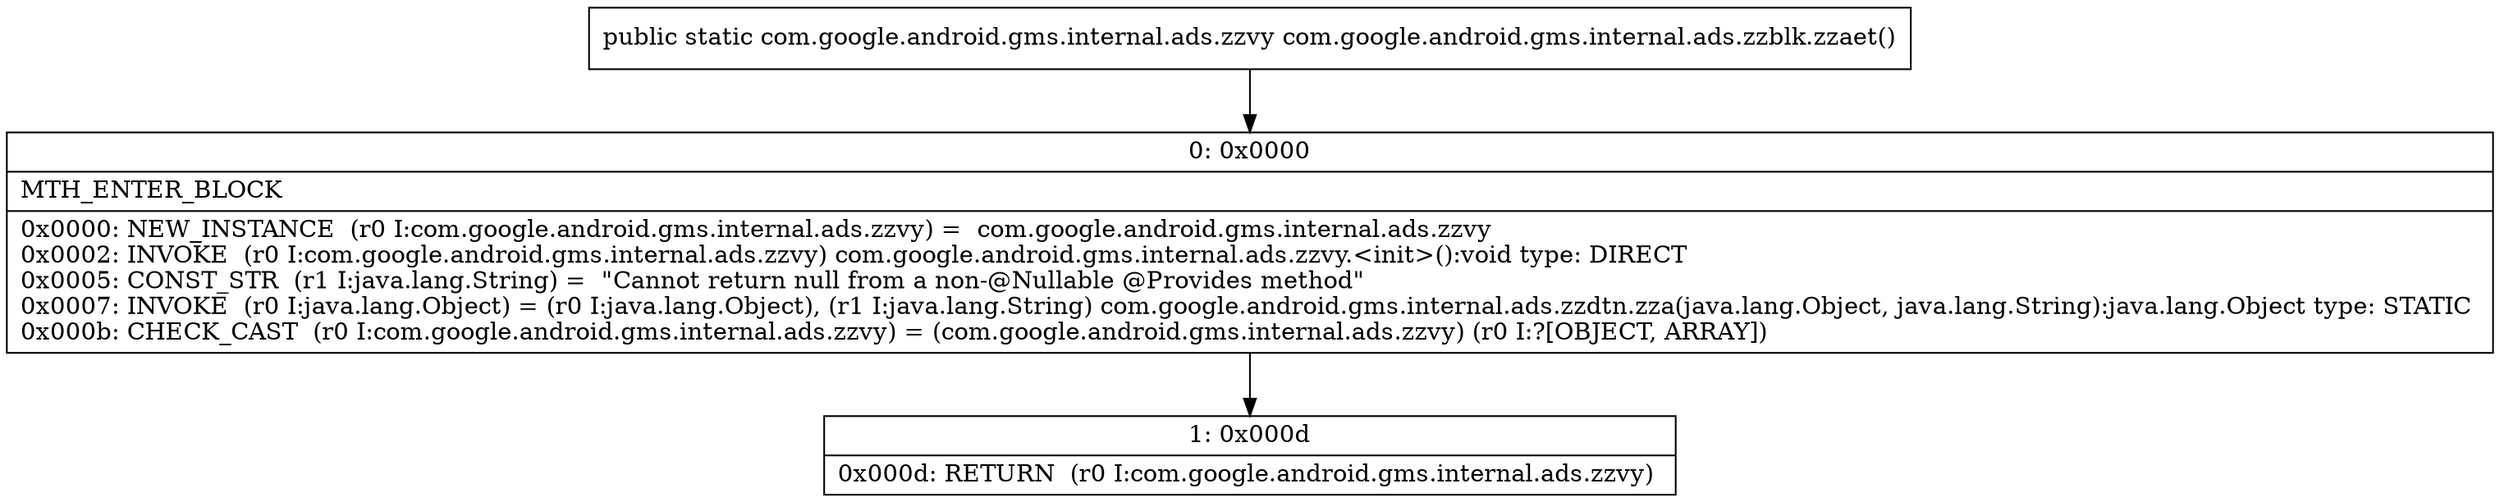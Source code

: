 digraph "CFG forcom.google.android.gms.internal.ads.zzblk.zzaet()Lcom\/google\/android\/gms\/internal\/ads\/zzvy;" {
Node_0 [shape=record,label="{0\:\ 0x0000|MTH_ENTER_BLOCK\l|0x0000: NEW_INSTANCE  (r0 I:com.google.android.gms.internal.ads.zzvy) =  com.google.android.gms.internal.ads.zzvy \l0x0002: INVOKE  (r0 I:com.google.android.gms.internal.ads.zzvy) com.google.android.gms.internal.ads.zzvy.\<init\>():void type: DIRECT \l0x0005: CONST_STR  (r1 I:java.lang.String) =  \"Cannot return null from a non\-@Nullable @Provides method\" \l0x0007: INVOKE  (r0 I:java.lang.Object) = (r0 I:java.lang.Object), (r1 I:java.lang.String) com.google.android.gms.internal.ads.zzdtn.zza(java.lang.Object, java.lang.String):java.lang.Object type: STATIC \l0x000b: CHECK_CAST  (r0 I:com.google.android.gms.internal.ads.zzvy) = (com.google.android.gms.internal.ads.zzvy) (r0 I:?[OBJECT, ARRAY]) \l}"];
Node_1 [shape=record,label="{1\:\ 0x000d|0x000d: RETURN  (r0 I:com.google.android.gms.internal.ads.zzvy) \l}"];
MethodNode[shape=record,label="{public static com.google.android.gms.internal.ads.zzvy com.google.android.gms.internal.ads.zzblk.zzaet() }"];
MethodNode -> Node_0;
Node_0 -> Node_1;
}


